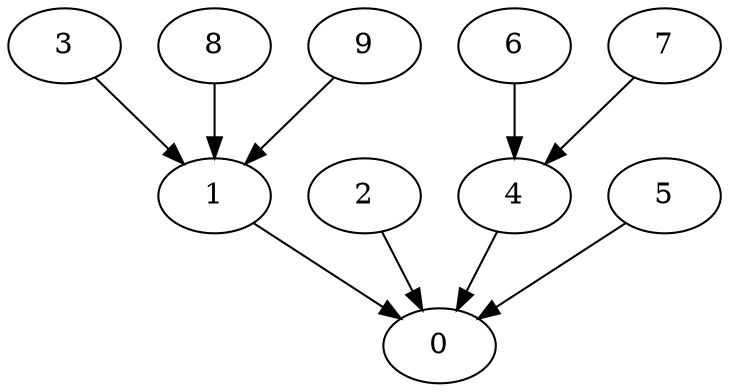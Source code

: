 /* Created by igraph 0.6.5 */
digraph {
  0;
  1;
  2;
  3;
  4;
  5;
  6;
  7;
  8;
  9;

  1 -> 0;
  2 -> 0;
  3 -> 1;
  4 -> 0;
  5 -> 0;
  6 -> 4;
  7 -> 4;
  8 -> 1;
  9 -> 1;
}
